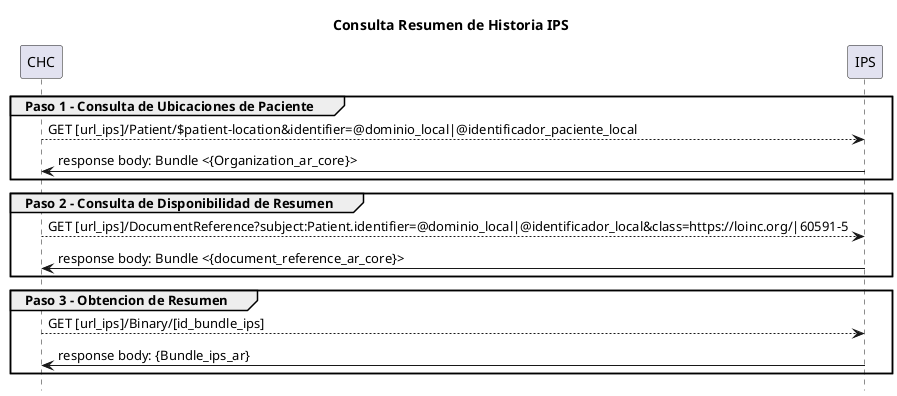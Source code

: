 @startuml
skinparam defaultFontName Arial

title Consulta Resumen de Historia IPS
hide footbox
participant "CHC" as Sender
participant "IPS" as Receiver
group Paso 1 - Consulta de Ubicaciones de Paciente
"Sender" --> "Receiver" : GET [url_ips]/Patient/$patient-location&identifier=@dominio_local|@identificador_paciente_local
"Receiver" -> "Sender" : response body: Bundle <{Organization_ar_core}>
end
group Paso 2 - Consulta de Disponibilidad de Resumen
"Sender" --> "Receiver" : GET [url_ips]/DocumentReference?subject:Patient.identifier=@dominio_local|@identificador_local&class=https://loinc.org/|60591-5
"Receiver" -> "Sender" : response body: Bundle <{document_reference_ar_core}>
end
group Paso 3 - Obtencion de Resumen
"Sender" --> "Receiver" : GET [url_ips]/Binary/[id_bundle_ips]
"Receiver" -> "Sender" : response body: {Bundle_ips_ar}
end

@enduml